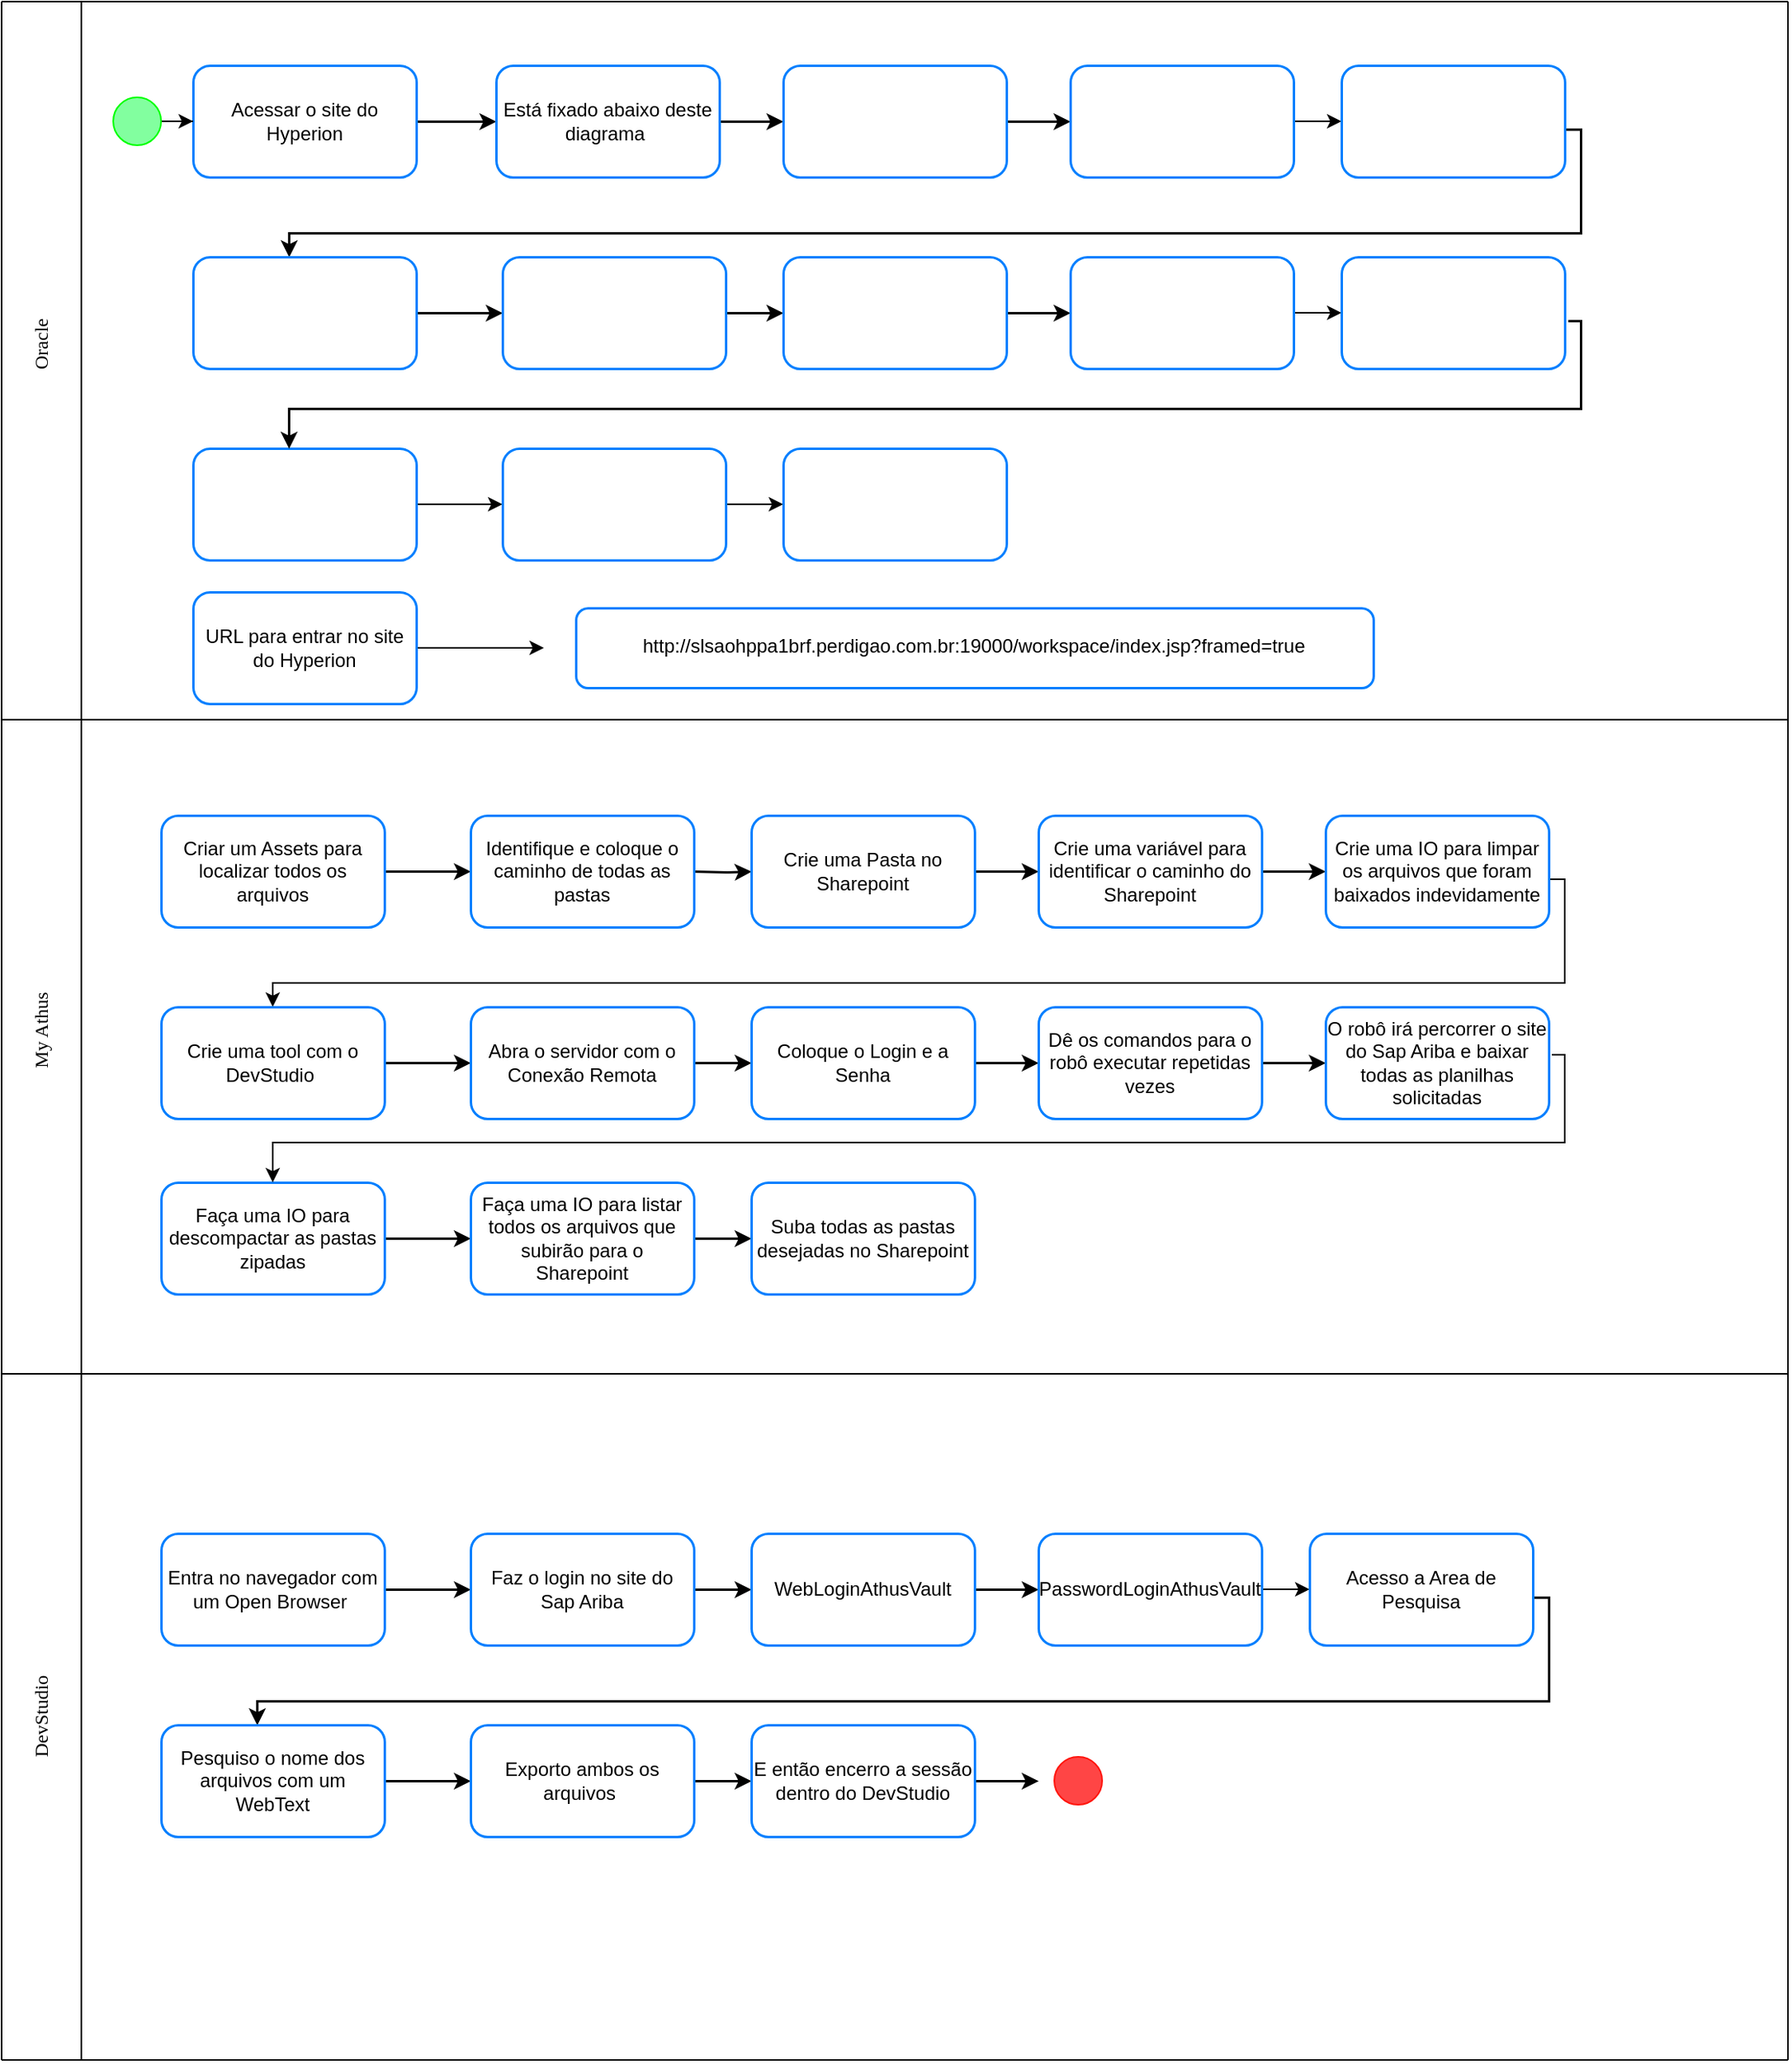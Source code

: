 <mxfile version="24.6.2" type="github">
  <diagram name="Página-1" id="-Nbuqv1Fr_TWL1hPOY4e">
    <mxGraphModel dx="1066" dy="613" grid="1" gridSize="10" guides="1" tooltips="1" connect="1" arrows="1" fold="1" page="1" pageScale="1" pageWidth="827" pageHeight="1169" math="0" shadow="0">
      <root>
        <mxCell id="0" />
        <mxCell id="1" parent="0" />
        <mxCell id="8QDnk09wVdR3-URtwcz0-7" value="" style="rounded=1;whiteSpace=wrap;html=1;strokeColor=#007FFF;strokeWidth=1.5;" vertex="1" parent="1">
          <mxGeometry x="360" y="380" width="500" height="50" as="geometry" />
        </mxCell>
        <mxCell id="xklGR3EyqK50y4K4-iU5-8" value="" style="edgeStyle=orthogonalEdgeStyle;rounded=0;orthogonalLoop=1;jettySize=auto;html=1;strokeColor=#000000;strokeWidth=1.5;" parent="1" source="xklGR3EyqK50y4K4-iU5-1" target="xklGR3EyqK50y4K4-iU5-7" edge="1">
          <mxGeometry relative="1" as="geometry" />
        </mxCell>
        <mxCell id="xklGR3EyqK50y4K4-iU5-1" value="Acessar o site do Hyperion" style="rounded=1;whiteSpace=wrap;html=1;strokeColor=#007FFF;strokeWidth=1.5;" parent="1" vertex="1">
          <mxGeometry x="120" y="40" width="140" height="70" as="geometry" />
        </mxCell>
        <mxCell id="xklGR3EyqK50y4K4-iU5-10" value="" style="edgeStyle=orthogonalEdgeStyle;rounded=0;orthogonalLoop=1;jettySize=auto;html=1;strokeColor=#000000;strokeWidth=1.5;" parent="1" source="xklGR3EyqK50y4K4-iU5-7" target="xklGR3EyqK50y4K4-iU5-9" edge="1">
          <mxGeometry relative="1" as="geometry" />
        </mxCell>
        <mxCell id="xklGR3EyqK50y4K4-iU5-7" value="Está fixado abaixo deste diagrama&amp;nbsp;" style="rounded=1;whiteSpace=wrap;html=1;strokeColor=#007FFF;strokeWidth=1.5;" parent="1" vertex="1">
          <mxGeometry x="310" y="40" width="140" height="70" as="geometry" />
        </mxCell>
        <mxCell id="xklGR3EyqK50y4K4-iU5-12" value="" style="edgeStyle=orthogonalEdgeStyle;rounded=0;orthogonalLoop=1;jettySize=auto;html=1;strokeColor=#000000;strokeWidth=1.5;" parent="1" source="xklGR3EyqK50y4K4-iU5-9" target="xklGR3EyqK50y4K4-iU5-11" edge="1">
          <mxGeometry relative="1" as="geometry" />
        </mxCell>
        <mxCell id="xklGR3EyqK50y4K4-iU5-9" value="" style="rounded=1;whiteSpace=wrap;html=1;strokeColor=#007FFF;strokeWidth=1.5;" parent="1" vertex="1">
          <mxGeometry x="490" y="40" width="140" height="70" as="geometry" />
        </mxCell>
        <mxCell id="btMj1ztMAgMaOOfJKISs-78" value="" style="edgeStyle=orthogonalEdgeStyle;rounded=0;orthogonalLoop=1;jettySize=auto;html=1;" parent="1" source="xklGR3EyqK50y4K4-iU5-11" target="xklGR3EyqK50y4K4-iU5-13" edge="1">
          <mxGeometry relative="1" as="geometry" />
        </mxCell>
        <mxCell id="xklGR3EyqK50y4K4-iU5-11" value="" style="rounded=1;whiteSpace=wrap;html=1;strokeColor=#007FFF;strokeWidth=1.5;" parent="1" vertex="1">
          <mxGeometry x="670" y="40" width="140" height="70" as="geometry" />
        </mxCell>
        <mxCell id="xklGR3EyqK50y4K4-iU5-17" style="edgeStyle=orthogonalEdgeStyle;rounded=0;orthogonalLoop=1;jettySize=auto;html=1;strokeWidth=1.5;entryX=0.429;entryY=0;entryDx=0;entryDy=0;entryPerimeter=0;" parent="1" target="xklGR3EyqK50y4K4-iU5-15" edge="1">
          <mxGeometry relative="1" as="geometry">
            <mxPoint x="180" y="150" as="targetPoint" />
            <mxPoint x="962.02" y="60" as="sourcePoint" />
            <Array as="points">
              <mxPoint x="962" y="80" />
              <mxPoint x="990" y="80" />
              <mxPoint x="990" y="145" />
              <mxPoint x="180" y="145" />
            </Array>
          </mxGeometry>
        </mxCell>
        <mxCell id="xklGR3EyqK50y4K4-iU5-13" value="" style="rounded=1;whiteSpace=wrap;html=1;strokeColor=#007FFF;strokeWidth=1.5;" parent="1" vertex="1">
          <mxGeometry x="840" y="40" width="140" height="70" as="geometry" />
        </mxCell>
        <mxCell id="xklGR3EyqK50y4K4-iU5-19" value="" style="edgeStyle=orthogonalEdgeStyle;rounded=0;orthogonalLoop=1;jettySize=auto;html=1;strokeColor=#000000;strokeWidth=1.5;" parent="1" source="xklGR3EyqK50y4K4-iU5-15" target="xklGR3EyqK50y4K4-iU5-18" edge="1">
          <mxGeometry relative="1" as="geometry" />
        </mxCell>
        <mxCell id="xklGR3EyqK50y4K4-iU5-15" value="" style="rounded=1;whiteSpace=wrap;html=1;strokeColor=#007FFF;strokeWidth=1.5;" parent="1" vertex="1">
          <mxGeometry x="120" y="160" width="140" height="70" as="geometry" />
        </mxCell>
        <mxCell id="xklGR3EyqK50y4K4-iU5-21" value="" style="edgeStyle=orthogonalEdgeStyle;rounded=0;orthogonalLoop=1;jettySize=auto;html=1;strokeColor=#000000;strokeWidth=1.5;" parent="1" source="xklGR3EyqK50y4K4-iU5-18" target="xklGR3EyqK50y4K4-iU5-20" edge="1">
          <mxGeometry relative="1" as="geometry" />
        </mxCell>
        <mxCell id="xklGR3EyqK50y4K4-iU5-18" value="" style="rounded=1;whiteSpace=wrap;html=1;strokeColor=#007FFF;strokeWidth=1.5;" parent="1" vertex="1">
          <mxGeometry x="314" y="160" width="140" height="70" as="geometry" />
        </mxCell>
        <mxCell id="xklGR3EyqK50y4K4-iU5-25" value="" style="edgeStyle=orthogonalEdgeStyle;rounded=0;orthogonalLoop=1;jettySize=auto;html=1;strokeColor=#000000;strokeWidth=1.5;" parent="1" source="xklGR3EyqK50y4K4-iU5-20" target="xklGR3EyqK50y4K4-iU5-24" edge="1">
          <mxGeometry relative="1" as="geometry" />
        </mxCell>
        <mxCell id="xklGR3EyqK50y4K4-iU5-20" value="" style="rounded=1;whiteSpace=wrap;html=1;strokeColor=#007FFF;strokeWidth=1.5;" parent="1" vertex="1">
          <mxGeometry x="490" y="160" width="140" height="70" as="geometry" />
        </mxCell>
        <mxCell id="btMj1ztMAgMaOOfJKISs-79" value="" style="edgeStyle=orthogonalEdgeStyle;rounded=0;orthogonalLoop=1;jettySize=auto;html=1;" parent="1" source="xklGR3EyqK50y4K4-iU5-24" target="xklGR3EyqK50y4K4-iU5-26" edge="1">
          <mxGeometry relative="1" as="geometry" />
        </mxCell>
        <mxCell id="xklGR3EyqK50y4K4-iU5-24" value="" style="rounded=1;whiteSpace=wrap;html=1;strokeColor=#007FFF;strokeWidth=1.5;" parent="1" vertex="1">
          <mxGeometry x="670" y="160" width="140" height="70" as="geometry" />
        </mxCell>
        <mxCell id="xklGR3EyqK50y4K4-iU5-26" value="" style="rounded=1;whiteSpace=wrap;html=1;strokeColor=#007FFF;strokeWidth=1.5;" parent="1" vertex="1">
          <mxGeometry x="840" y="160" width="140" height="70" as="geometry" />
        </mxCell>
        <mxCell id="btMj1ztMAgMaOOfJKISs-73" value="" style="edgeStyle=orthogonalEdgeStyle;rounded=0;orthogonalLoop=1;jettySize=auto;html=1;" parent="1" source="xklGR3EyqK50y4K4-iU5-28" target="btMj1ztMAgMaOOfJKISs-72" edge="1">
          <mxGeometry relative="1" as="geometry" />
        </mxCell>
        <mxCell id="xklGR3EyqK50y4K4-iU5-28" value="" style="rounded=1;whiteSpace=wrap;html=1;strokeColor=#007FFF;strokeWidth=1.5;" parent="1" vertex="1">
          <mxGeometry x="120" y="280" width="140" height="70" as="geometry" />
        </mxCell>
        <mxCell id="xklGR3EyqK50y4K4-iU5-48" style="edgeStyle=orthogonalEdgeStyle;rounded=0;orthogonalLoop=1;jettySize=auto;html=1;strokeWidth=1.5;" parent="1" edge="1">
          <mxGeometry relative="1" as="geometry">
            <mxPoint x="180" y="280" as="targetPoint" />
            <mxPoint x="982" y="200" as="sourcePoint" />
            <Array as="points">
              <mxPoint x="990" y="200" />
              <mxPoint x="990" y="255" />
              <mxPoint x="180" y="255" />
            </Array>
          </mxGeometry>
        </mxCell>
        <mxCell id="btMj1ztMAgMaOOfJKISs-3" value="" style="endArrow=none;html=1;rounded=0;" parent="1" edge="1">
          <mxGeometry width="50" height="50" relative="1" as="geometry">
            <mxPoint x="50" y="430" as="sourcePoint" />
            <mxPoint x="50" as="targetPoint" />
          </mxGeometry>
        </mxCell>
        <mxCell id="btMj1ztMAgMaOOfJKISs-5" value="Oracle" style="text;html=1;align=center;verticalAlign=middle;resizable=0;points=[];autosize=1;strokeColor=none;fillColor=none;rotation=270;fontStyle=0;fontFamily=Verdana;" parent="1" vertex="1">
          <mxGeometry x="-5" y="200" width="60" height="30" as="geometry" />
        </mxCell>
        <mxCell id="btMj1ztMAgMaOOfJKISs-10" value="" style="endArrow=none;html=1;rounded=0;" parent="1" edge="1">
          <mxGeometry width="50" height="50" relative="1" as="geometry">
            <mxPoint x="1120" as="sourcePoint" />
            <mxPoint as="targetPoint" />
          </mxGeometry>
        </mxCell>
        <mxCell id="btMj1ztMAgMaOOfJKISs-11" value="" style="endArrow=none;html=1;rounded=0;" parent="1" edge="1">
          <mxGeometry width="50" height="50" relative="1" as="geometry">
            <mxPoint y="430" as="sourcePoint" />
            <mxPoint as="targetPoint" />
          </mxGeometry>
        </mxCell>
        <mxCell id="btMj1ztMAgMaOOfJKISs-12" value="" style="endArrow=none;html=1;rounded=0;" parent="1" edge="1">
          <mxGeometry width="50" height="50" relative="1" as="geometry">
            <mxPoint x="1120" y="430" as="sourcePoint" />
            <mxPoint x="1120" as="targetPoint" />
          </mxGeometry>
        </mxCell>
        <mxCell id="btMj1ztMAgMaOOfJKISs-16" value="" style="edgeStyle=orthogonalEdgeStyle;rounded=0;orthogonalLoop=1;jettySize=auto;html=1;strokeColor=#000000;strokeWidth=1.5;" parent="1" source="btMj1ztMAgMaOOfJKISs-17" edge="1">
          <mxGeometry relative="1" as="geometry">
            <mxPoint x="294" y="545" as="targetPoint" />
          </mxGeometry>
        </mxCell>
        <mxCell id="btMj1ztMAgMaOOfJKISs-17" value="Criar um Assets para localizar todos os arquivos" style="rounded=1;whiteSpace=wrap;html=1;strokeColor=#007FFF;strokeWidth=1.5;" parent="1" vertex="1">
          <mxGeometry x="100" y="510" width="140" height="70" as="geometry" />
        </mxCell>
        <mxCell id="btMj1ztMAgMaOOfJKISs-18" value="" style="edgeStyle=orthogonalEdgeStyle;rounded=0;orthogonalLoop=1;jettySize=auto;html=1;strokeColor=#000000;strokeWidth=1.5;" parent="1" target="btMj1ztMAgMaOOfJKISs-21" edge="1">
          <mxGeometry relative="1" as="geometry">
            <mxPoint x="434" y="545.0" as="sourcePoint" />
          </mxGeometry>
        </mxCell>
        <mxCell id="btMj1ztMAgMaOOfJKISs-20" value="" style="edgeStyle=orthogonalEdgeStyle;rounded=0;orthogonalLoop=1;jettySize=auto;html=1;strokeColor=#000000;strokeWidth=1.5;" parent="1" source="btMj1ztMAgMaOOfJKISs-21" target="btMj1ztMAgMaOOfJKISs-23" edge="1">
          <mxGeometry relative="1" as="geometry" />
        </mxCell>
        <mxCell id="btMj1ztMAgMaOOfJKISs-21" value="Crie uma Pasta no Sharepoint" style="rounded=1;whiteSpace=wrap;html=1;strokeColor=#007FFF;strokeWidth=1.5;" parent="1" vertex="1">
          <mxGeometry x="470" y="510" width="140" height="70" as="geometry" />
        </mxCell>
        <mxCell id="btMj1ztMAgMaOOfJKISs-22" value="" style="edgeStyle=orthogonalEdgeStyle;rounded=0;orthogonalLoop=1;jettySize=auto;html=1;strokeColor=#000000;strokeWidth=1.5;" parent="1" source="btMj1ztMAgMaOOfJKISs-23" target="btMj1ztMAgMaOOfJKISs-25" edge="1">
          <mxGeometry relative="1" as="geometry" />
        </mxCell>
        <mxCell id="btMj1ztMAgMaOOfJKISs-23" value="Crie uma variável para identificar o caminho do Sharepoint" style="rounded=1;whiteSpace=wrap;html=1;strokeColor=#007FFF;strokeWidth=1.5;" parent="1" vertex="1">
          <mxGeometry x="650" y="510" width="140" height="70" as="geometry" />
        </mxCell>
        <mxCell id="btMj1ztMAgMaOOfJKISs-24" style="edgeStyle=orthogonalEdgeStyle;rounded=0;orthogonalLoop=1;jettySize=auto;html=1;" parent="1" target="btMj1ztMAgMaOOfJKISs-27" edge="1">
          <mxGeometry relative="1" as="geometry">
            <mxPoint x="160.0" y="615" as="targetPoint" />
            <mxPoint x="952.02" y="530" as="sourcePoint" />
            <Array as="points">
              <mxPoint x="952" y="550" />
              <mxPoint x="980" y="550" />
              <mxPoint x="980" y="615" />
              <mxPoint x="170" y="615" />
            </Array>
          </mxGeometry>
        </mxCell>
        <mxCell id="btMj1ztMAgMaOOfJKISs-25" value="Crie uma IO para limpar os arquivos que foram baixados indevidamente" style="rounded=1;whiteSpace=wrap;html=1;strokeColor=#007FFF;strokeWidth=1.5;" parent="1" vertex="1">
          <mxGeometry x="830" y="510" width="140" height="70" as="geometry" />
        </mxCell>
        <mxCell id="btMj1ztMAgMaOOfJKISs-26" value="" style="edgeStyle=orthogonalEdgeStyle;rounded=0;orthogonalLoop=1;jettySize=auto;html=1;strokeColor=#000000;strokeWidth=1.5;" parent="1" source="btMj1ztMAgMaOOfJKISs-27" target="btMj1ztMAgMaOOfJKISs-29" edge="1">
          <mxGeometry relative="1" as="geometry" />
        </mxCell>
        <mxCell id="btMj1ztMAgMaOOfJKISs-27" value="Crie uma tool com o DevStudio&amp;nbsp;" style="rounded=1;whiteSpace=wrap;html=1;strokeColor=#007FFF;strokeWidth=1.5;" parent="1" vertex="1">
          <mxGeometry x="100" y="630" width="140" height="70" as="geometry" />
        </mxCell>
        <mxCell id="btMj1ztMAgMaOOfJKISs-28" value="" style="edgeStyle=orthogonalEdgeStyle;rounded=0;orthogonalLoop=1;jettySize=auto;html=1;strokeColor=#000000;strokeWidth=1.5;" parent="1" source="btMj1ztMAgMaOOfJKISs-29" target="btMj1ztMAgMaOOfJKISs-31" edge="1">
          <mxGeometry relative="1" as="geometry" />
        </mxCell>
        <mxCell id="btMj1ztMAgMaOOfJKISs-29" value="Abra o servidor com o Conexão Remota" style="rounded=1;whiteSpace=wrap;html=1;strokeColor=#007FFF;strokeWidth=1.5;" parent="1" vertex="1">
          <mxGeometry x="294" y="630" width="140" height="70" as="geometry" />
        </mxCell>
        <mxCell id="btMj1ztMAgMaOOfJKISs-30" value="" style="edgeStyle=orthogonalEdgeStyle;rounded=0;orthogonalLoop=1;jettySize=auto;html=1;strokeColor=#000000;strokeWidth=1.5;" parent="1" source="btMj1ztMAgMaOOfJKISs-31" target="btMj1ztMAgMaOOfJKISs-33" edge="1">
          <mxGeometry relative="1" as="geometry" />
        </mxCell>
        <mxCell id="btMj1ztMAgMaOOfJKISs-31" value="Coloque o Login e a Senha" style="rounded=1;whiteSpace=wrap;html=1;strokeColor=#007FFF;strokeWidth=1.5;" parent="1" vertex="1">
          <mxGeometry x="470" y="630" width="140" height="70" as="geometry" />
        </mxCell>
        <mxCell id="btMj1ztMAgMaOOfJKISs-32" value="" style="edgeStyle=orthogonalEdgeStyle;rounded=0;orthogonalLoop=1;jettySize=auto;html=1;strokeColor=#000000;strokeWidth=1.5;" parent="1" source="btMj1ztMAgMaOOfJKISs-33" target="btMj1ztMAgMaOOfJKISs-34" edge="1">
          <mxGeometry relative="1" as="geometry" />
        </mxCell>
        <mxCell id="btMj1ztMAgMaOOfJKISs-33" value="Dê os comandos para o robô executar repetidas vezes" style="rounded=1;whiteSpace=wrap;html=1;strokeColor=#007FFF;strokeWidth=1.5;" parent="1" vertex="1">
          <mxGeometry x="650" y="630" width="140" height="70" as="geometry" />
        </mxCell>
        <mxCell id="btMj1ztMAgMaOOfJKISs-34" value="O robô irá percorrer o site do Sap Ariba e baixar todas as planilhas solicitadas" style="rounded=1;whiteSpace=wrap;html=1;strokeColor=#007FFF;strokeWidth=1.5;" parent="1" vertex="1">
          <mxGeometry x="830" y="630" width="140" height="70" as="geometry" />
        </mxCell>
        <mxCell id="btMj1ztMAgMaOOfJKISs-46" value="" style="edgeStyle=orthogonalEdgeStyle;rounded=0;orthogonalLoop=1;jettySize=auto;html=1;strokeColor=#000000;strokeWidth=1.5;" parent="1" source="btMj1ztMAgMaOOfJKISs-35" target="btMj1ztMAgMaOOfJKISs-45" edge="1">
          <mxGeometry relative="1" as="geometry" />
        </mxCell>
        <mxCell id="btMj1ztMAgMaOOfJKISs-35" value="Faça uma IO para descompactar as pastas zipadas" style="rounded=1;whiteSpace=wrap;html=1;strokeColor=#007FFF;strokeWidth=1.5;" parent="1" vertex="1">
          <mxGeometry x="100" y="740" width="140" height="70" as="geometry" />
        </mxCell>
        <mxCell id="btMj1ztMAgMaOOfJKISs-36" style="edgeStyle=orthogonalEdgeStyle;rounded=0;orthogonalLoop=1;jettySize=auto;html=1;entryX=0.5;entryY=0;entryDx=0;entryDy=0;" parent="1" target="btMj1ztMAgMaOOfJKISs-35" edge="1">
          <mxGeometry relative="1" as="geometry">
            <mxPoint x="190" y="730" as="targetPoint" />
            <mxPoint x="972" y="660" as="sourcePoint" />
            <Array as="points">
              <mxPoint x="980" y="660" />
              <mxPoint x="980" y="715" />
              <mxPoint x="170" y="715" />
            </Array>
          </mxGeometry>
        </mxCell>
        <mxCell id="btMj1ztMAgMaOOfJKISs-37" value="" style="endArrow=none;html=1;rounded=0;" parent="1" edge="1">
          <mxGeometry width="50" height="50" relative="1" as="geometry">
            <mxPoint x="50" y="860" as="sourcePoint" />
            <mxPoint x="50" y="430" as="targetPoint" />
          </mxGeometry>
        </mxCell>
        <mxCell id="btMj1ztMAgMaOOfJKISs-38" value="My Athus" style="text;html=1;align=center;verticalAlign=middle;resizable=0;points=[];autosize=1;strokeColor=none;fillColor=none;rotation=270;fontStyle=0;fontFamily=Verdana;" parent="1" vertex="1">
          <mxGeometry x="-15" y="630" width="80" height="30" as="geometry" />
        </mxCell>
        <mxCell id="btMj1ztMAgMaOOfJKISs-39" value="" style="endArrow=none;html=1;rounded=0;strokeColor=default;" parent="1" edge="1">
          <mxGeometry width="50" height="50" relative="1" as="geometry">
            <mxPoint x="1120" y="450" as="sourcePoint" />
            <mxPoint y="450" as="targetPoint" />
          </mxGeometry>
        </mxCell>
        <mxCell id="btMj1ztMAgMaOOfJKISs-40" value="" style="endArrow=none;html=1;rounded=0;" parent="1" edge="1">
          <mxGeometry width="50" height="50" relative="1" as="geometry">
            <mxPoint y="860" as="sourcePoint" />
            <mxPoint y="430" as="targetPoint" />
          </mxGeometry>
        </mxCell>
        <mxCell id="btMj1ztMAgMaOOfJKISs-41" value="" style="endArrow=none;html=1;rounded=0;" parent="1" edge="1">
          <mxGeometry width="50" height="50" relative="1" as="geometry">
            <mxPoint x="1120" y="860" as="sourcePoint" />
            <mxPoint x="1120" y="430" as="targetPoint" />
          </mxGeometry>
        </mxCell>
        <mxCell id="btMj1ztMAgMaOOfJKISs-42" value="" style="endArrow=none;html=1;rounded=0;" parent="1" edge="1">
          <mxGeometry width="50" height="50" relative="1" as="geometry">
            <mxPoint x="1120" y="860" as="sourcePoint" />
            <mxPoint y="860" as="targetPoint" />
          </mxGeometry>
        </mxCell>
        <mxCell id="btMj1ztMAgMaOOfJKISs-44" value="Identifique e coloque o caminho de todas as pastas" style="rounded=1;whiteSpace=wrap;html=1;strokeColor=#007FFF;strokeWidth=1.5;" parent="1" vertex="1">
          <mxGeometry x="294" y="510" width="140" height="70" as="geometry" />
        </mxCell>
        <mxCell id="btMj1ztMAgMaOOfJKISs-48" value="" style="edgeStyle=orthogonalEdgeStyle;rounded=0;orthogonalLoop=1;jettySize=auto;html=1;strokeColor=#000000;strokeWidth=1.5;" parent="1" source="btMj1ztMAgMaOOfJKISs-45" target="btMj1ztMAgMaOOfJKISs-47" edge="1">
          <mxGeometry relative="1" as="geometry" />
        </mxCell>
        <mxCell id="btMj1ztMAgMaOOfJKISs-45" value="Faça uma IO para listar todos os arquivos que subirão para o Sharepoint" style="rounded=1;whiteSpace=wrap;html=1;strokeColor=#007FFF;strokeWidth=1.5;" parent="1" vertex="1">
          <mxGeometry x="294" y="740" width="140" height="70" as="geometry" />
        </mxCell>
        <mxCell id="btMj1ztMAgMaOOfJKISs-47" value="Suba todas as pastas desejadas no Sharepoint" style="rounded=1;whiteSpace=wrap;html=1;strokeColor=#007FFF;strokeWidth=1.5;" parent="1" vertex="1">
          <mxGeometry x="470" y="740" width="140" height="70" as="geometry" />
        </mxCell>
        <mxCell id="btMj1ztMAgMaOOfJKISs-71" value="" style="edgeStyle=orthogonalEdgeStyle;rounded=0;orthogonalLoop=1;jettySize=auto;html=1;" parent="1" source="btMj1ztMAgMaOOfJKISs-70" target="xklGR3EyqK50y4K4-iU5-1" edge="1">
          <mxGeometry relative="1" as="geometry" />
        </mxCell>
        <mxCell id="btMj1ztMAgMaOOfJKISs-70" value="" style="ellipse;whiteSpace=wrap;html=1;aspect=fixed;fillColor=#82FF9F;strokeColor=#00FF00;" parent="1" vertex="1">
          <mxGeometry x="70" y="60" width="30" height="30" as="geometry" />
        </mxCell>
        <mxCell id="btMj1ztMAgMaOOfJKISs-77" value="" style="edgeStyle=orthogonalEdgeStyle;rounded=0;orthogonalLoop=1;jettySize=auto;html=1;" parent="1" source="btMj1ztMAgMaOOfJKISs-72" target="btMj1ztMAgMaOOfJKISs-76" edge="1">
          <mxGeometry relative="1" as="geometry" />
        </mxCell>
        <mxCell id="btMj1ztMAgMaOOfJKISs-72" value="" style="rounded=1;whiteSpace=wrap;html=1;strokeColor=#007FFF;strokeWidth=1.5;" parent="1" vertex="1">
          <mxGeometry x="314" y="280" width="140" height="70" as="geometry" />
        </mxCell>
        <mxCell id="btMj1ztMAgMaOOfJKISs-76" value="" style="rounded=1;whiteSpace=wrap;html=1;strokeColor=#007FFF;strokeWidth=1.5;" parent="1" vertex="1">
          <mxGeometry x="490" y="280" width="140" height="70" as="geometry" />
        </mxCell>
        <mxCell id="btMj1ztMAgMaOOfJKISs-82" value="" style="edgeStyle=orthogonalEdgeStyle;rounded=0;orthogonalLoop=1;jettySize=auto;html=1;strokeColor=#000000;strokeWidth=1.5;" parent="1" source="btMj1ztMAgMaOOfJKISs-83" target="btMj1ztMAgMaOOfJKISs-85" edge="1">
          <mxGeometry relative="1" as="geometry" />
        </mxCell>
        <mxCell id="btMj1ztMAgMaOOfJKISs-83" value="Entra no navegador com um Open Browser&amp;nbsp;" style="rounded=1;whiteSpace=wrap;html=1;strokeColor=#007FFF;strokeWidth=1.5;" parent="1" vertex="1">
          <mxGeometry x="100" y="960" width="140" height="70" as="geometry" />
        </mxCell>
        <mxCell id="btMj1ztMAgMaOOfJKISs-84" value="" style="edgeStyle=orthogonalEdgeStyle;rounded=0;orthogonalLoop=1;jettySize=auto;html=1;strokeColor=#000000;strokeWidth=1.5;" parent="1" source="btMj1ztMAgMaOOfJKISs-85" target="btMj1ztMAgMaOOfJKISs-87" edge="1">
          <mxGeometry relative="1" as="geometry" />
        </mxCell>
        <mxCell id="btMj1ztMAgMaOOfJKISs-85" value="Faz o login no site do Sap Ariba" style="rounded=1;whiteSpace=wrap;html=1;strokeColor=#007FFF;strokeWidth=1.5;" parent="1" vertex="1">
          <mxGeometry x="294" y="960" width="140" height="70" as="geometry" />
        </mxCell>
        <mxCell id="btMj1ztMAgMaOOfJKISs-86" value="" style="edgeStyle=orthogonalEdgeStyle;rounded=0;orthogonalLoop=1;jettySize=auto;html=1;strokeColor=#000000;strokeWidth=1.5;" parent="1" source="btMj1ztMAgMaOOfJKISs-87" target="btMj1ztMAgMaOOfJKISs-89" edge="1">
          <mxGeometry relative="1" as="geometry" />
        </mxCell>
        <mxCell id="btMj1ztMAgMaOOfJKISs-87" value="WebLoginAthusVault" style="rounded=1;whiteSpace=wrap;html=1;strokeColor=#007FFF;strokeWidth=1.5;" parent="1" vertex="1">
          <mxGeometry x="470" y="960" width="140" height="70" as="geometry" />
        </mxCell>
        <mxCell id="btMj1ztMAgMaOOfJKISs-88" value="" style="edgeStyle=orthogonalEdgeStyle;rounded=0;orthogonalLoop=1;jettySize=auto;html=1;" parent="1" source="btMj1ztMAgMaOOfJKISs-89" target="btMj1ztMAgMaOOfJKISs-91" edge="1">
          <mxGeometry relative="1" as="geometry" />
        </mxCell>
        <mxCell id="btMj1ztMAgMaOOfJKISs-89" value="PasswordLoginAthusVault" style="rounded=1;whiteSpace=wrap;html=1;strokeColor=#007FFF;strokeWidth=1.5;" parent="1" vertex="1">
          <mxGeometry x="650" y="960" width="140" height="70" as="geometry" />
        </mxCell>
        <mxCell id="btMj1ztMAgMaOOfJKISs-90" style="edgeStyle=orthogonalEdgeStyle;rounded=0;orthogonalLoop=1;jettySize=auto;html=1;strokeWidth=1.5;entryX=0.429;entryY=0;entryDx=0;entryDy=0;entryPerimeter=0;" parent="1" target="btMj1ztMAgMaOOfJKISs-93" edge="1">
          <mxGeometry relative="1" as="geometry">
            <mxPoint x="160" y="1070" as="targetPoint" />
            <mxPoint x="942.02" y="980" as="sourcePoint" />
            <Array as="points">
              <mxPoint x="942" y="1000" />
              <mxPoint x="970" y="1000" />
              <mxPoint x="970" y="1065" />
              <mxPoint x="160" y="1065" />
            </Array>
          </mxGeometry>
        </mxCell>
        <mxCell id="btMj1ztMAgMaOOfJKISs-91" value="Acesso a Area de Pesquisa" style="rounded=1;whiteSpace=wrap;html=1;strokeColor=#007FFF;strokeWidth=1.5;" parent="1" vertex="1">
          <mxGeometry x="820" y="960" width="140" height="70" as="geometry" />
        </mxCell>
        <mxCell id="btMj1ztMAgMaOOfJKISs-92" value="" style="edgeStyle=orthogonalEdgeStyle;rounded=0;orthogonalLoop=1;jettySize=auto;html=1;strokeColor=#000000;strokeWidth=1.5;" parent="1" source="btMj1ztMAgMaOOfJKISs-93" target="btMj1ztMAgMaOOfJKISs-95" edge="1">
          <mxGeometry relative="1" as="geometry" />
        </mxCell>
        <mxCell id="btMj1ztMAgMaOOfJKISs-93" value="Pesquiso o nome dos arquivos com um WebText" style="rounded=1;whiteSpace=wrap;html=1;strokeColor=#007FFF;strokeWidth=1.5;" parent="1" vertex="1">
          <mxGeometry x="100" y="1080" width="140" height="70" as="geometry" />
        </mxCell>
        <mxCell id="btMj1ztMAgMaOOfJKISs-94" value="" style="edgeStyle=orthogonalEdgeStyle;rounded=0;orthogonalLoop=1;jettySize=auto;html=1;strokeColor=#000000;strokeWidth=1.5;" parent="1" source="btMj1ztMAgMaOOfJKISs-95" target="btMj1ztMAgMaOOfJKISs-97" edge="1">
          <mxGeometry relative="1" as="geometry" />
        </mxCell>
        <mxCell id="btMj1ztMAgMaOOfJKISs-95" value="Exporto ambos os arquivos&amp;nbsp;" style="rounded=1;whiteSpace=wrap;html=1;strokeColor=#007FFF;strokeWidth=1.5;" parent="1" vertex="1">
          <mxGeometry x="294" y="1080" width="140" height="70" as="geometry" />
        </mxCell>
        <mxCell id="btMj1ztMAgMaOOfJKISs-96" value="" style="edgeStyle=orthogonalEdgeStyle;rounded=0;orthogonalLoop=1;jettySize=auto;html=1;strokeColor=#000000;strokeWidth=1.5;" parent="1" source="btMj1ztMAgMaOOfJKISs-97" edge="1">
          <mxGeometry relative="1" as="geometry">
            <mxPoint x="650" y="1115" as="targetPoint" />
          </mxGeometry>
        </mxCell>
        <mxCell id="btMj1ztMAgMaOOfJKISs-97" value="E então encerro a sessão dentro do DevStudio" style="rounded=1;whiteSpace=wrap;html=1;strokeColor=#007FFF;strokeWidth=1.5;" parent="1" vertex="1">
          <mxGeometry x="470" y="1080" width="140" height="70" as="geometry" />
        </mxCell>
        <mxCell id="btMj1ztMAgMaOOfJKISs-104" value="" style="endArrow=none;html=1;rounded=0;" parent="1" edge="1">
          <mxGeometry width="50" height="50" relative="1" as="geometry">
            <mxPoint x="50" y="1290" as="sourcePoint" />
            <mxPoint x="50" y="860" as="targetPoint" />
          </mxGeometry>
        </mxCell>
        <mxCell id="btMj1ztMAgMaOOfJKISs-105" value="DevStudio" style="text;html=1;align=center;verticalAlign=middle;resizable=0;points=[];autosize=1;strokeColor=none;fillColor=none;rotation=270;fontStyle=0;fontFamily=Verdana;" parent="1" vertex="1">
          <mxGeometry x="-20" y="1060" width="90" height="30" as="geometry" />
        </mxCell>
        <mxCell id="btMj1ztMAgMaOOfJKISs-106" value="" style="endArrow=none;html=1;rounded=0;" parent="1" edge="1">
          <mxGeometry width="50" height="50" relative="1" as="geometry">
            <mxPoint x="1120" y="860" as="sourcePoint" />
            <mxPoint x="-8.882e-16" y="860" as="targetPoint" />
          </mxGeometry>
        </mxCell>
        <mxCell id="btMj1ztMAgMaOOfJKISs-107" value="" style="endArrow=none;html=1;rounded=0;" parent="1" edge="1">
          <mxGeometry width="50" height="50" relative="1" as="geometry">
            <mxPoint x="-8.882e-16" y="1290" as="sourcePoint" />
            <mxPoint x="-8.882e-16" y="860" as="targetPoint" />
          </mxGeometry>
        </mxCell>
        <mxCell id="btMj1ztMAgMaOOfJKISs-108" value="" style="endArrow=none;html=1;rounded=0;" parent="1" edge="1">
          <mxGeometry width="50" height="50" relative="1" as="geometry">
            <mxPoint x="1120" y="1290" as="sourcePoint" />
            <mxPoint x="1120" y="860" as="targetPoint" />
          </mxGeometry>
        </mxCell>
        <mxCell id="btMj1ztMAgMaOOfJKISs-109" value="" style="endArrow=none;html=1;rounded=0;" parent="1" edge="1">
          <mxGeometry width="50" height="50" relative="1" as="geometry">
            <mxPoint x="1120" y="1290" as="sourcePoint" />
            <mxPoint x="-8.882e-16" y="1290" as="targetPoint" />
          </mxGeometry>
        </mxCell>
        <mxCell id="btMj1ztMAgMaOOfJKISs-110" value="" style="endArrow=none;html=1;rounded=0;" parent="1" edge="1">
          <mxGeometry width="50" height="50" relative="1" as="geometry">
            <mxPoint x="1120" y="1290" as="sourcePoint" />
            <mxPoint x="-8.882e-16" y="1290" as="targetPoint" />
          </mxGeometry>
        </mxCell>
        <mxCell id="obUuhPX0oxgEwz4-49ue-1" value="" style="ellipse;whiteSpace=wrap;html=1;aspect=fixed;fillColor=#FF4545;strokeColor=#FF150D;" parent="1" vertex="1">
          <mxGeometry x="660" y="1100" width="30" height="30" as="geometry" />
        </mxCell>
        <UserObject label="http://slsaohppa1brf.perdigao.com.br:19000/workspace/index.jsp?framed=true" id="8QDnk09wVdR3-URtwcz0-1">
          <mxCell style="text;whiteSpace=wrap;" vertex="1" parent="1">
            <mxGeometry x="400" y="390" width="450" height="40" as="geometry" />
          </mxCell>
        </UserObject>
        <mxCell id="8QDnk09wVdR3-URtwcz0-6" value="" style="edgeStyle=orthogonalEdgeStyle;rounded=0;orthogonalLoop=1;jettySize=auto;html=1;" edge="1" parent="1" source="8QDnk09wVdR3-URtwcz0-3">
          <mxGeometry relative="1" as="geometry">
            <mxPoint x="340" y="405" as="targetPoint" />
          </mxGeometry>
        </mxCell>
        <mxCell id="8QDnk09wVdR3-URtwcz0-3" value="URL para entrar no site do Hyperion" style="rounded=1;whiteSpace=wrap;html=1;strokeColor=#007FFF;strokeWidth=1.5;" vertex="1" parent="1">
          <mxGeometry x="120" y="370" width="140" height="70" as="geometry" />
        </mxCell>
      </root>
    </mxGraphModel>
  </diagram>
</mxfile>
